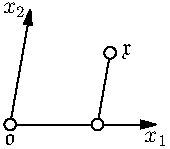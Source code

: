 texpreamble ("\usepackage{amsfonts}");
size (3cm);
real R = 0.04;
real x1 = 0.6;
real x2 = 0.5;
real x2len = 0.8;
draw (circle((0, 0), R));
draw ((R, 0) -- (x1 - R, 0));
draw (circle((x1, 0), R));
draw ((x1 + R, 0) -- (1,0), Arrow);
real theta = pi/180*80;
draw (R * (cos(theta), sin(theta)) -- x2len * (cos(theta), sin(theta)), Arrow);

draw (circle((x1 + x2 * cos(theta), x2 * sin(theta)), R));
draw ((x1 + R * cos(theta), R * sin(theta)) -- (x1 + (x2 - R) * cos(theta), (x2 - R) * sin(theta)));
label("$x_1$", (1, -0.1));
label("$x_2$", (x2len * cos(theta)-0.11, x2len * sin(theta)));
label("$\mathfrak{x}$",(x1+0.2, x2));
label("$\mathfrak{o}$",(0, -0.1));
